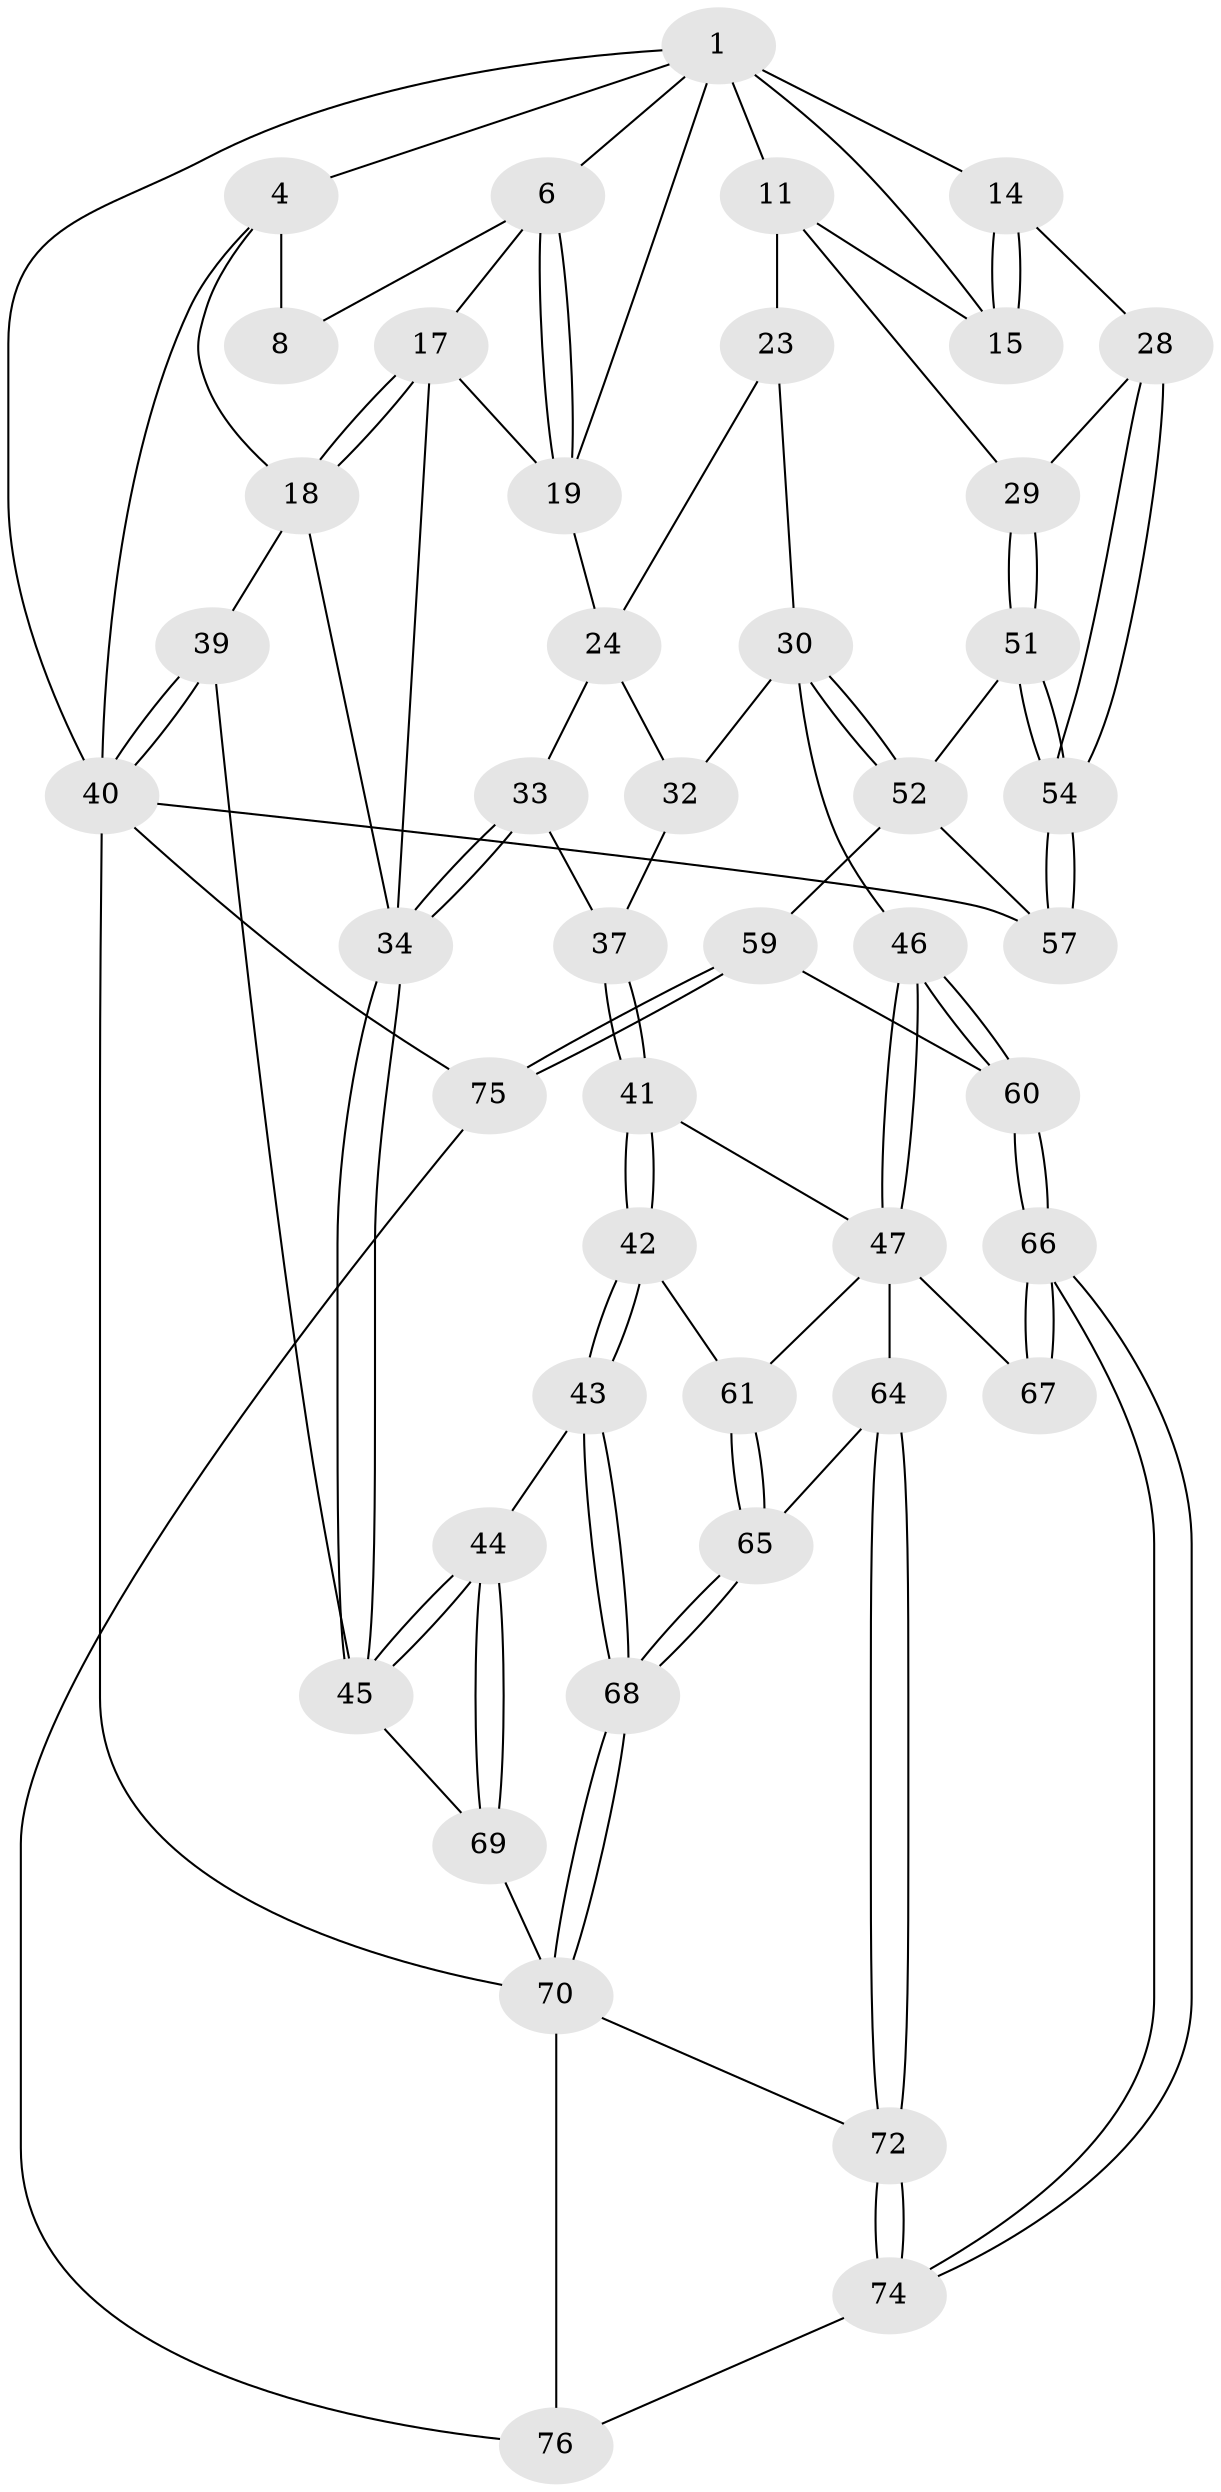 // original degree distribution, {3: 0.025974025974025976, 4: 0.2857142857142857, 6: 0.24675324675324675, 5: 0.44155844155844154}
// Generated by graph-tools (version 1.1) at 2025/21/03/04/25 18:21:40]
// undirected, 46 vertices, 107 edges
graph export_dot {
graph [start="1"]
  node [color=gray90,style=filled];
  1 [pos="+0.3008446268743198+0",super="+2+5"];
  4 [pos="+0.2863101667482915+0",super="+9"];
  6 [pos="+0.2193331832871619+0.17044311721091782",super="+7"];
  8 [pos="+0.14227694118105919+0.06185332562437571"];
  11 [pos="+0.6714771783963698+0.11264269297779964",super="+12+22"];
  14 [pos="+1+0.2221898496219439"];
  15 [pos="+0.9962667893547159+0.18566251553190702"];
  17 [pos="+0+0.28150778390250053",super="+36"];
  18 [pos="+0+0.24967803634121188",super="+38"];
  19 [pos="+0.2842827964569807+0.31942489370298416",super="+20+21"];
  23 [pos="+0.5918664224265462+0.26878276288289676",super="+27"];
  24 [pos="+0.5455373914657571+0.3246655531450272",super="+25"];
  28 [pos="+1+0.4285940786873677"];
  29 [pos="+0.8247301431414628+0.453727979300855"];
  30 [pos="+0.7364496461974699+0.5356203750917441",super="+31"];
  32 [pos="+0.541150751114629+0.45635361689051784"];
  33 [pos="+0.34815477490146485+0.44687563071986275"];
  34 [pos="+0.23270573828448063+0.5571401871620111",super="+35"];
  37 [pos="+0.426607826294538+0.4911472567959258"];
  39 [pos="+0+0.7392194492870986"];
  40 [pos="+0+1",super="+55"];
  41 [pos="+0.44259325148674644+0.5277851218587367",super="+49"];
  42 [pos="+0.3627046822294763+0.7076275812156323",super="+50"];
  43 [pos="+0.3421032388626368+0.7169624445445968"];
  44 [pos="+0.3392313213662742+0.7157492515164707"];
  45 [pos="+0.2224566615278799+0.6104055733536944",super="+53"];
  46 [pos="+0.7159509247655955+0.5767451564860621"];
  47 [pos="+0.6073725355997591+0.63250749297215",super="+48+62"];
  51 [pos="+0.9755483976793436+0.6647740082942497"];
  52 [pos="+0.951761345968848+0.6744608879591855",super="+58"];
  54 [pos="+1+0.5870701710354498"];
  57 [pos="+1+0.9970338362014416"];
  59 [pos="+0.844273948089887+0.7908931431000715"];
  60 [pos="+0.7759388806289708+0.7687811998540324"];
  61 [pos="+0.4674234012686903+0.6937173737620511"];
  64 [pos="+0.5226519363063062+0.803333301180451"];
  65 [pos="+0.5202379259421647+0.8014817606231291"];
  66 [pos="+0.6794811256369885+0.870757570159386"];
  67 [pos="+0.6474646122960853+0.814142306985789"];
  68 [pos="+0.3693815393746049+0.7921902909358389"];
  69 [pos="+0.2108372755111934+0.8437831190909986"];
  70 [pos="+0.3678074844163873+1",super="+73+71"];
  72 [pos="+0.5948679835403692+1"];
  74 [pos="+0.6123636175157097+0.9936894608442773"];
  75 [pos="+0.8640925149719213+0.8619977493202599"];
  76 [pos="+0.8473594025578698+0.9339445770309419"];
  1 -- 4;
  1 -- 11 [weight=2];
  1 -- 14;
  1 -- 15;
  1 -- 40;
  1 -- 19;
  1 -- 6;
  4 -- 8 [weight=2];
  4 -- 40;
  4 -- 18;
  6 -- 19 [weight=2];
  6 -- 19;
  6 -- 8;
  6 -- 17;
  11 -- 23 [weight=2];
  11 -- 29;
  11 -- 15;
  14 -- 15;
  14 -- 15;
  14 -- 28;
  17 -- 18;
  17 -- 18;
  17 -- 34;
  17 -- 19;
  18 -- 34;
  18 -- 39;
  19 -- 24;
  23 -- 24;
  23 -- 30;
  24 -- 32;
  24 -- 33;
  28 -- 29;
  28 -- 54;
  28 -- 54;
  29 -- 51;
  29 -- 51;
  30 -- 52;
  30 -- 52;
  30 -- 32;
  30 -- 46;
  32 -- 37;
  33 -- 34;
  33 -- 34;
  33 -- 37;
  34 -- 45;
  34 -- 45;
  37 -- 41;
  37 -- 41;
  39 -- 40;
  39 -- 40;
  39 -- 45;
  40 -- 70 [weight=2];
  40 -- 57;
  40 -- 75;
  41 -- 42 [weight=2];
  41 -- 42;
  41 -- 47;
  42 -- 43;
  42 -- 43;
  42 -- 61;
  43 -- 44;
  43 -- 68;
  43 -- 68;
  44 -- 45;
  44 -- 45;
  44 -- 69;
  44 -- 69;
  45 -- 69;
  46 -- 47;
  46 -- 47;
  46 -- 60;
  46 -- 60;
  47 -- 61;
  47 -- 64;
  47 -- 67 [weight=2];
  51 -- 52;
  51 -- 54;
  51 -- 54;
  52 -- 57;
  52 -- 59;
  54 -- 57;
  54 -- 57;
  59 -- 60;
  59 -- 75;
  59 -- 75;
  60 -- 66;
  60 -- 66;
  61 -- 65;
  61 -- 65;
  64 -- 65;
  64 -- 72;
  64 -- 72;
  65 -- 68;
  65 -- 68;
  66 -- 67;
  66 -- 67;
  66 -- 74;
  66 -- 74;
  68 -- 70;
  68 -- 70;
  69 -- 70;
  70 -- 72;
  70 -- 76;
  72 -- 74;
  72 -- 74;
  74 -- 76;
  75 -- 76;
}
